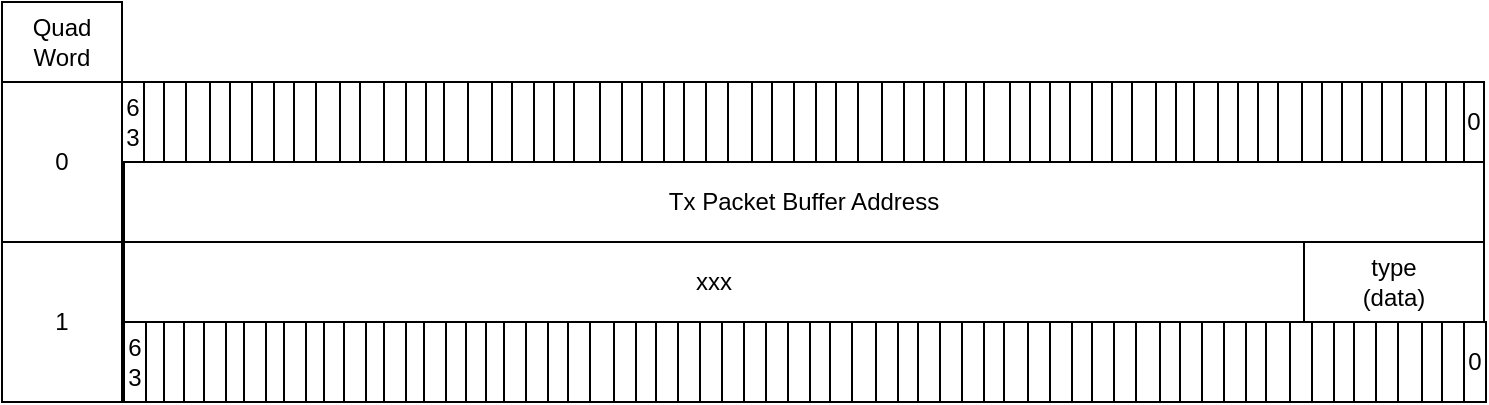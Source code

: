 <mxfile version="20.2.3" type="github">
  <diagram id="Lz6swTwkNQlbMHuel7I1" name="Page-1">
    <mxGraphModel dx="1888" dy="489" grid="1" gridSize="10" guides="1" tooltips="1" connect="1" arrows="1" fold="1" page="1" pageScale="1" pageWidth="850" pageHeight="1100" math="0" shadow="0">
      <root>
        <mxCell id="0" />
        <mxCell id="1" parent="0" />
        <mxCell id="iidDDv9mAEIn2TM6ye5m-1" value="" style="shape=table;startSize=0;container=1;collapsible=0;childLayout=tableLayout;" vertex="1" parent="1">
          <mxGeometry x="-721" y="350" width="681" height="40" as="geometry" />
        </mxCell>
        <mxCell id="iidDDv9mAEIn2TM6ye5m-2" value="" style="shape=tableRow;horizontal=0;startSize=0;swimlaneHead=0;swimlaneBody=0;top=0;left=0;bottom=0;right=0;collapsible=0;dropTarget=0;fillColor=none;points=[[0,0.5],[1,0.5]];portConstraint=eastwest;" vertex="1" parent="iidDDv9mAEIn2TM6ye5m-1">
          <mxGeometry width="681" height="40" as="geometry" />
        </mxCell>
        <mxCell id="iidDDv9mAEIn2TM6ye5m-3" value="6&lt;br&gt;3" style="shape=partialRectangle;html=1;whiteSpace=wrap;connectable=0;overflow=hidden;fillColor=none;top=0;left=0;bottom=0;right=0;pointerEvents=1;" vertex="1" parent="iidDDv9mAEIn2TM6ye5m-2">
          <mxGeometry width="11" height="40" as="geometry">
            <mxRectangle width="11" height="40" as="alternateBounds" />
          </mxGeometry>
        </mxCell>
        <mxCell id="iidDDv9mAEIn2TM6ye5m-4" style="shape=partialRectangle;html=1;whiteSpace=wrap;connectable=0;overflow=hidden;fillColor=none;top=0;left=0;bottom=0;right=0;pointerEvents=1;" vertex="1" parent="iidDDv9mAEIn2TM6ye5m-2">
          <mxGeometry x="11" width="10" height="40" as="geometry">
            <mxRectangle width="10" height="40" as="alternateBounds" />
          </mxGeometry>
        </mxCell>
        <mxCell id="iidDDv9mAEIn2TM6ye5m-5" style="shape=partialRectangle;html=1;whiteSpace=wrap;connectable=0;overflow=hidden;fillColor=none;top=0;left=0;bottom=0;right=0;pointerEvents=1;" vertex="1" parent="iidDDv9mAEIn2TM6ye5m-2">
          <mxGeometry x="21" width="11" height="40" as="geometry">
            <mxRectangle width="11" height="40" as="alternateBounds" />
          </mxGeometry>
        </mxCell>
        <mxCell id="iidDDv9mAEIn2TM6ye5m-6" style="shape=partialRectangle;html=1;whiteSpace=wrap;connectable=0;overflow=hidden;fillColor=none;top=0;left=0;bottom=0;right=0;pointerEvents=1;" vertex="1" parent="iidDDv9mAEIn2TM6ye5m-2">
          <mxGeometry x="32" width="12" height="40" as="geometry">
            <mxRectangle width="12" height="40" as="alternateBounds" />
          </mxGeometry>
        </mxCell>
        <mxCell id="iidDDv9mAEIn2TM6ye5m-7" style="shape=partialRectangle;html=1;whiteSpace=wrap;connectable=0;overflow=hidden;fillColor=none;top=0;left=0;bottom=0;right=0;pointerEvents=1;" vertex="1" parent="iidDDv9mAEIn2TM6ye5m-2">
          <mxGeometry x="44" width="10" height="40" as="geometry">
            <mxRectangle width="10" height="40" as="alternateBounds" />
          </mxGeometry>
        </mxCell>
        <mxCell id="iidDDv9mAEIn2TM6ye5m-8" style="shape=partialRectangle;html=1;whiteSpace=wrap;connectable=0;overflow=hidden;fillColor=none;top=0;left=0;bottom=0;right=0;pointerEvents=1;" vertex="1" parent="iidDDv9mAEIn2TM6ye5m-2">
          <mxGeometry x="54" width="11" height="40" as="geometry">
            <mxRectangle width="11" height="40" as="alternateBounds" />
          </mxGeometry>
        </mxCell>
        <mxCell id="iidDDv9mAEIn2TM6ye5m-9" style="shape=partialRectangle;html=1;whiteSpace=wrap;connectable=0;overflow=hidden;fillColor=none;top=0;left=0;bottom=0;right=0;pointerEvents=1;" vertex="1" parent="iidDDv9mAEIn2TM6ye5m-2">
          <mxGeometry x="65" width="11" height="40" as="geometry">
            <mxRectangle width="11" height="40" as="alternateBounds" />
          </mxGeometry>
        </mxCell>
        <mxCell id="iidDDv9mAEIn2TM6ye5m-10" style="shape=partialRectangle;html=1;whiteSpace=wrap;connectable=0;overflow=hidden;fillColor=none;top=0;left=0;bottom=0;right=0;pointerEvents=1;" vertex="1" parent="iidDDv9mAEIn2TM6ye5m-2">
          <mxGeometry x="76" width="10" height="40" as="geometry">
            <mxRectangle width="10" height="40" as="alternateBounds" />
          </mxGeometry>
        </mxCell>
        <mxCell id="iidDDv9mAEIn2TM6ye5m-11" style="shape=partialRectangle;html=1;whiteSpace=wrap;connectable=0;overflow=hidden;fillColor=none;top=0;left=0;bottom=0;right=0;pointerEvents=1;" vertex="1" parent="iidDDv9mAEIn2TM6ye5m-2">
          <mxGeometry x="86" width="11" height="40" as="geometry">
            <mxRectangle width="11" height="40" as="alternateBounds" />
          </mxGeometry>
        </mxCell>
        <mxCell id="iidDDv9mAEIn2TM6ye5m-12" style="shape=partialRectangle;html=1;whiteSpace=wrap;connectable=0;overflow=hidden;fillColor=none;top=0;left=0;bottom=0;right=0;pointerEvents=1;" vertex="1" parent="iidDDv9mAEIn2TM6ye5m-2">
          <mxGeometry x="97" width="12" height="40" as="geometry">
            <mxRectangle width="12" height="40" as="alternateBounds" />
          </mxGeometry>
        </mxCell>
        <mxCell id="iidDDv9mAEIn2TM6ye5m-13" style="shape=partialRectangle;html=1;whiteSpace=wrap;connectable=0;overflow=hidden;fillColor=none;top=0;left=0;bottom=0;right=0;pointerEvents=1;" vertex="1" parent="iidDDv9mAEIn2TM6ye5m-2">
          <mxGeometry x="109" width="10" height="40" as="geometry">
            <mxRectangle width="10" height="40" as="alternateBounds" />
          </mxGeometry>
        </mxCell>
        <mxCell id="iidDDv9mAEIn2TM6ye5m-14" style="shape=partialRectangle;html=1;whiteSpace=wrap;connectable=0;overflow=hidden;fillColor=none;top=0;left=0;bottom=0;right=0;pointerEvents=1;" vertex="1" parent="iidDDv9mAEIn2TM6ye5m-2">
          <mxGeometry x="119" width="12" height="40" as="geometry">
            <mxRectangle width="12" height="40" as="alternateBounds" />
          </mxGeometry>
        </mxCell>
        <mxCell id="iidDDv9mAEIn2TM6ye5m-15" style="shape=partialRectangle;html=1;whiteSpace=wrap;connectable=0;overflow=hidden;fillColor=none;top=0;left=0;bottom=0;right=0;pointerEvents=1;" vertex="1" parent="iidDDv9mAEIn2TM6ye5m-2">
          <mxGeometry x="131" width="11" height="40" as="geometry">
            <mxRectangle width="11" height="40" as="alternateBounds" />
          </mxGeometry>
        </mxCell>
        <mxCell id="iidDDv9mAEIn2TM6ye5m-16" style="shape=partialRectangle;html=1;whiteSpace=wrap;connectable=0;overflow=hidden;fillColor=none;top=0;left=0;bottom=0;right=0;pointerEvents=1;" vertex="1" parent="iidDDv9mAEIn2TM6ye5m-2">
          <mxGeometry x="142" width="10" height="40" as="geometry">
            <mxRectangle width="10" height="40" as="alternateBounds" />
          </mxGeometry>
        </mxCell>
        <mxCell id="iidDDv9mAEIn2TM6ye5m-17" style="shape=partialRectangle;html=1;whiteSpace=wrap;connectable=0;overflow=hidden;fillColor=none;top=0;left=0;bottom=0;right=0;pointerEvents=1;" vertex="1" parent="iidDDv9mAEIn2TM6ye5m-2">
          <mxGeometry x="152" width="9" height="40" as="geometry">
            <mxRectangle width="9" height="40" as="alternateBounds" />
          </mxGeometry>
        </mxCell>
        <mxCell id="iidDDv9mAEIn2TM6ye5m-18" style="shape=partialRectangle;html=1;whiteSpace=wrap;connectable=0;overflow=hidden;fillColor=none;top=0;left=0;bottom=0;right=0;pointerEvents=1;" vertex="1" parent="iidDDv9mAEIn2TM6ye5m-2">
          <mxGeometry x="161" width="12" height="40" as="geometry">
            <mxRectangle width="12" height="40" as="alternateBounds" />
          </mxGeometry>
        </mxCell>
        <mxCell id="iidDDv9mAEIn2TM6ye5m-19" style="shape=partialRectangle;html=1;whiteSpace=wrap;connectable=0;overflow=hidden;fillColor=none;top=0;left=0;bottom=0;right=0;pointerEvents=1;" vertex="1" parent="iidDDv9mAEIn2TM6ye5m-2">
          <mxGeometry x="173" width="12" height="40" as="geometry">
            <mxRectangle width="12" height="40" as="alternateBounds" />
          </mxGeometry>
        </mxCell>
        <mxCell id="iidDDv9mAEIn2TM6ye5m-20" style="shape=partialRectangle;html=1;whiteSpace=wrap;connectable=0;overflow=hidden;fillColor=none;top=0;left=0;bottom=0;right=0;pointerEvents=1;" vertex="1" parent="iidDDv9mAEIn2TM6ye5m-2">
          <mxGeometry x="185" width="10" height="40" as="geometry">
            <mxRectangle width="10" height="40" as="alternateBounds" />
          </mxGeometry>
        </mxCell>
        <mxCell id="iidDDv9mAEIn2TM6ye5m-21" style="shape=partialRectangle;html=1;whiteSpace=wrap;connectable=0;overflow=hidden;fillColor=none;top=0;left=0;bottom=0;right=0;pointerEvents=1;" vertex="1" parent="iidDDv9mAEIn2TM6ye5m-2">
          <mxGeometry x="195" width="11" height="40" as="geometry">
            <mxRectangle width="11" height="40" as="alternateBounds" />
          </mxGeometry>
        </mxCell>
        <mxCell id="iidDDv9mAEIn2TM6ye5m-22" style="shape=partialRectangle;html=1;whiteSpace=wrap;connectable=0;overflow=hidden;fillColor=none;top=0;left=0;bottom=0;right=0;pointerEvents=1;" vertex="1" parent="iidDDv9mAEIn2TM6ye5m-2">
          <mxGeometry x="206" width="10" height="40" as="geometry">
            <mxRectangle width="10" height="40" as="alternateBounds" />
          </mxGeometry>
        </mxCell>
        <mxCell id="iidDDv9mAEIn2TM6ye5m-23" style="shape=partialRectangle;html=1;whiteSpace=wrap;connectable=0;overflow=hidden;fillColor=none;top=0;left=0;bottom=0;right=0;pointerEvents=1;" vertex="1" parent="iidDDv9mAEIn2TM6ye5m-2">
          <mxGeometry x="216" width="10" height="40" as="geometry">
            <mxRectangle width="10" height="40" as="alternateBounds" />
          </mxGeometry>
        </mxCell>
        <mxCell id="iidDDv9mAEIn2TM6ye5m-24" style="shape=partialRectangle;html=1;whiteSpace=wrap;connectable=0;overflow=hidden;fillColor=none;top=0;left=0;bottom=0;right=0;pointerEvents=1;" vertex="1" parent="iidDDv9mAEIn2TM6ye5m-2">
          <mxGeometry x="226" width="13" height="40" as="geometry">
            <mxRectangle width="13" height="40" as="alternateBounds" />
          </mxGeometry>
        </mxCell>
        <mxCell id="iidDDv9mAEIn2TM6ye5m-25" style="shape=partialRectangle;html=1;whiteSpace=wrap;connectable=0;overflow=hidden;fillColor=none;top=0;left=0;bottom=0;right=0;pointerEvents=1;" vertex="1" parent="iidDDv9mAEIn2TM6ye5m-2">
          <mxGeometry x="239" width="11" height="40" as="geometry">
            <mxRectangle width="11" height="40" as="alternateBounds" />
          </mxGeometry>
        </mxCell>
        <mxCell id="iidDDv9mAEIn2TM6ye5m-26" style="shape=partialRectangle;html=1;whiteSpace=wrap;connectable=0;overflow=hidden;fillColor=none;top=0;left=0;bottom=0;right=0;pointerEvents=1;" vertex="1" parent="iidDDv9mAEIn2TM6ye5m-2">
          <mxGeometry x="250" width="10" height="40" as="geometry">
            <mxRectangle width="10" height="40" as="alternateBounds" />
          </mxGeometry>
        </mxCell>
        <mxCell id="iidDDv9mAEIn2TM6ye5m-27" style="shape=partialRectangle;html=1;whiteSpace=wrap;connectable=0;overflow=hidden;fillColor=none;top=0;left=0;bottom=0;right=0;pointerEvents=1;" vertex="1" parent="iidDDv9mAEIn2TM6ye5m-2">
          <mxGeometry x="260" width="11" height="40" as="geometry">
            <mxRectangle width="11" height="40" as="alternateBounds" />
          </mxGeometry>
        </mxCell>
        <mxCell id="iidDDv9mAEIn2TM6ye5m-28" style="shape=partialRectangle;html=1;whiteSpace=wrap;connectable=0;overflow=hidden;fillColor=none;top=0;left=0;bottom=0;right=0;pointerEvents=1;" vertex="1" parent="iidDDv9mAEIn2TM6ye5m-2">
          <mxGeometry x="271" width="10" height="40" as="geometry">
            <mxRectangle width="10" height="40" as="alternateBounds" />
          </mxGeometry>
        </mxCell>
        <mxCell id="iidDDv9mAEIn2TM6ye5m-29" style="shape=partialRectangle;html=1;whiteSpace=wrap;connectable=0;overflow=hidden;fillColor=none;top=0;left=0;bottom=0;right=0;pointerEvents=1;" vertex="1" parent="iidDDv9mAEIn2TM6ye5m-2">
          <mxGeometry x="281" width="11" height="40" as="geometry">
            <mxRectangle width="11" height="40" as="alternateBounds" />
          </mxGeometry>
        </mxCell>
        <mxCell id="iidDDv9mAEIn2TM6ye5m-30" style="shape=partialRectangle;html=1;whiteSpace=wrap;connectable=0;overflow=hidden;fillColor=none;top=0;left=0;bottom=0;right=0;pointerEvents=1;" vertex="1" parent="iidDDv9mAEIn2TM6ye5m-2">
          <mxGeometry x="292" width="11" height="40" as="geometry">
            <mxRectangle width="11" height="40" as="alternateBounds" />
          </mxGeometry>
        </mxCell>
        <mxCell id="iidDDv9mAEIn2TM6ye5m-31" style="shape=partialRectangle;html=1;whiteSpace=wrap;connectable=0;overflow=hidden;fillColor=none;top=0;left=0;bottom=0;right=0;pointerEvents=1;" vertex="1" parent="iidDDv9mAEIn2TM6ye5m-2">
          <mxGeometry x="303" width="12" height="40" as="geometry">
            <mxRectangle width="12" height="40" as="alternateBounds" />
          </mxGeometry>
        </mxCell>
        <mxCell id="iidDDv9mAEIn2TM6ye5m-32" style="shape=partialRectangle;html=1;whiteSpace=wrap;connectable=0;overflow=hidden;fillColor=none;top=0;left=0;bottom=0;right=0;pointerEvents=1;" vertex="1" parent="iidDDv9mAEIn2TM6ye5m-2">
          <mxGeometry x="315" width="10" height="40" as="geometry">
            <mxRectangle width="10" height="40" as="alternateBounds" />
          </mxGeometry>
        </mxCell>
        <mxCell id="iidDDv9mAEIn2TM6ye5m-33" style="shape=partialRectangle;html=1;whiteSpace=wrap;connectable=0;overflow=hidden;fillColor=none;top=0;left=0;bottom=0;right=0;pointerEvents=1;" vertex="1" parent="iidDDv9mAEIn2TM6ye5m-2">
          <mxGeometry x="325" width="11" height="40" as="geometry">
            <mxRectangle width="11" height="40" as="alternateBounds" />
          </mxGeometry>
        </mxCell>
        <mxCell id="iidDDv9mAEIn2TM6ye5m-34" style="shape=partialRectangle;html=1;whiteSpace=wrap;connectable=0;overflow=hidden;fillColor=none;top=0;left=0;bottom=0;right=0;pointerEvents=1;" vertex="1" parent="iidDDv9mAEIn2TM6ye5m-2">
          <mxGeometry x="336" width="11" height="40" as="geometry">
            <mxRectangle width="11" height="40" as="alternateBounds" />
          </mxGeometry>
        </mxCell>
        <mxCell id="iidDDv9mAEIn2TM6ye5m-35" style="shape=partialRectangle;html=1;whiteSpace=wrap;connectable=0;overflow=hidden;fillColor=none;top=0;left=0;bottom=0;right=0;pointerEvents=1;" vertex="1" parent="iidDDv9mAEIn2TM6ye5m-2">
          <mxGeometry x="347" width="10" height="40" as="geometry">
            <mxRectangle width="10" height="40" as="alternateBounds" />
          </mxGeometry>
        </mxCell>
        <mxCell id="iidDDv9mAEIn2TM6ye5m-36" style="shape=partialRectangle;html=1;whiteSpace=wrap;connectable=0;overflow=hidden;fillColor=none;top=0;left=0;bottom=0;right=0;pointerEvents=1;" vertex="1" parent="iidDDv9mAEIn2TM6ye5m-2">
          <mxGeometry x="357" width="11" height="40" as="geometry">
            <mxRectangle width="11" height="40" as="alternateBounds" />
          </mxGeometry>
        </mxCell>
        <mxCell id="iidDDv9mAEIn2TM6ye5m-37" style="shape=partialRectangle;html=1;whiteSpace=wrap;connectable=0;overflow=hidden;fillColor=none;top=0;left=0;bottom=0;right=0;pointerEvents=1;" vertex="1" parent="iidDDv9mAEIn2TM6ye5m-2">
          <mxGeometry x="368" width="12" height="40" as="geometry">
            <mxRectangle width="12" height="40" as="alternateBounds" />
          </mxGeometry>
        </mxCell>
        <mxCell id="iidDDv9mAEIn2TM6ye5m-38" style="shape=partialRectangle;html=1;whiteSpace=wrap;connectable=0;overflow=hidden;fillColor=none;top=0;left=0;bottom=0;right=0;pointerEvents=1;" vertex="1" parent="iidDDv9mAEIn2TM6ye5m-2">
          <mxGeometry x="380" width="11" height="40" as="geometry">
            <mxRectangle width="11" height="40" as="alternateBounds" />
          </mxGeometry>
        </mxCell>
        <mxCell id="iidDDv9mAEIn2TM6ye5m-39" value="" style="shape=partialRectangle;html=1;whiteSpace=wrap;connectable=0;overflow=hidden;fillColor=none;top=0;left=0;bottom=0;right=0;pointerEvents=1;" vertex="1" parent="iidDDv9mAEIn2TM6ye5m-2">
          <mxGeometry x="391" width="10" height="40" as="geometry">
            <mxRectangle width="10" height="40" as="alternateBounds" />
          </mxGeometry>
        </mxCell>
        <mxCell id="iidDDv9mAEIn2TM6ye5m-40" value="" style="shape=partialRectangle;html=1;whiteSpace=wrap;connectable=0;overflow=hidden;fillColor=none;top=0;left=0;bottom=0;right=0;pointerEvents=1;" vertex="1" parent="iidDDv9mAEIn2TM6ye5m-2">
          <mxGeometry x="401" width="10" height="40" as="geometry">
            <mxRectangle width="10" height="40" as="alternateBounds" />
          </mxGeometry>
        </mxCell>
        <mxCell id="iidDDv9mAEIn2TM6ye5m-41" value="" style="shape=partialRectangle;html=1;whiteSpace=wrap;connectable=0;overflow=hidden;fillColor=none;top=0;left=0;bottom=0;right=0;pointerEvents=1;" vertex="1" parent="iidDDv9mAEIn2TM6ye5m-2">
          <mxGeometry x="411" width="11" height="40" as="geometry">
            <mxRectangle width="11" height="40" as="alternateBounds" />
          </mxGeometry>
        </mxCell>
        <mxCell id="iidDDv9mAEIn2TM6ye5m-42" value="" style="shape=partialRectangle;html=1;whiteSpace=wrap;connectable=0;overflow=hidden;fillColor=none;top=0;left=0;bottom=0;right=0;pointerEvents=1;" vertex="1" parent="iidDDv9mAEIn2TM6ye5m-2">
          <mxGeometry x="422" width="9" height="40" as="geometry">
            <mxRectangle width="9" height="40" as="alternateBounds" />
          </mxGeometry>
        </mxCell>
        <mxCell id="iidDDv9mAEIn2TM6ye5m-43" value="" style="shape=partialRectangle;html=1;whiteSpace=wrap;connectable=0;overflow=hidden;fillColor=none;top=0;left=0;bottom=0;right=0;pointerEvents=1;" vertex="1" parent="iidDDv9mAEIn2TM6ye5m-2">
          <mxGeometry x="431" width="13" height="40" as="geometry">
            <mxRectangle width="13" height="40" as="alternateBounds" />
          </mxGeometry>
        </mxCell>
        <mxCell id="iidDDv9mAEIn2TM6ye5m-44" value="" style="shape=partialRectangle;html=1;whiteSpace=wrap;connectable=0;overflow=hidden;fillColor=none;top=0;left=0;bottom=0;right=0;pointerEvents=1;" vertex="1" parent="iidDDv9mAEIn2TM6ye5m-2">
          <mxGeometry x="444" width="10" height="40" as="geometry">
            <mxRectangle width="10" height="40" as="alternateBounds" />
          </mxGeometry>
        </mxCell>
        <mxCell id="iidDDv9mAEIn2TM6ye5m-45" value="" style="shape=partialRectangle;html=1;whiteSpace=wrap;connectable=0;overflow=hidden;fillColor=none;top=0;left=0;bottom=0;right=0;pointerEvents=1;" vertex="1" parent="iidDDv9mAEIn2TM6ye5m-2">
          <mxGeometry x="454" width="10" height="40" as="geometry">
            <mxRectangle width="10" height="40" as="alternateBounds" />
          </mxGeometry>
        </mxCell>
        <mxCell id="iidDDv9mAEIn2TM6ye5m-46" value="" style="shape=partialRectangle;html=1;whiteSpace=wrap;connectable=0;overflow=hidden;fillColor=none;top=0;left=0;bottom=0;right=0;pointerEvents=1;" vertex="1" parent="iidDDv9mAEIn2TM6ye5m-2">
          <mxGeometry x="464" width="10" height="40" as="geometry">
            <mxRectangle width="10" height="40" as="alternateBounds" />
          </mxGeometry>
        </mxCell>
        <mxCell id="iidDDv9mAEIn2TM6ye5m-47" value="" style="shape=partialRectangle;html=1;whiteSpace=wrap;connectable=0;overflow=hidden;fillColor=none;top=0;left=0;bottom=0;right=0;pointerEvents=1;" vertex="1" parent="iidDDv9mAEIn2TM6ye5m-2">
          <mxGeometry x="474" width="11" height="40" as="geometry">
            <mxRectangle width="11" height="40" as="alternateBounds" />
          </mxGeometry>
        </mxCell>
        <mxCell id="iidDDv9mAEIn2TM6ye5m-48" value="" style="shape=partialRectangle;html=1;whiteSpace=wrap;connectable=0;overflow=hidden;fillColor=none;top=0;left=0;bottom=0;right=0;pointerEvents=1;" vertex="1" parent="iidDDv9mAEIn2TM6ye5m-2">
          <mxGeometry x="485" width="10" height="40" as="geometry">
            <mxRectangle width="10" height="40" as="alternateBounds" />
          </mxGeometry>
        </mxCell>
        <mxCell id="iidDDv9mAEIn2TM6ye5m-49" value="" style="shape=partialRectangle;html=1;whiteSpace=wrap;connectable=0;overflow=hidden;fillColor=none;top=0;left=0;bottom=0;right=0;pointerEvents=1;" vertex="1" parent="iidDDv9mAEIn2TM6ye5m-2">
          <mxGeometry x="495" width="10" height="40" as="geometry">
            <mxRectangle width="10" height="40" as="alternateBounds" />
          </mxGeometry>
        </mxCell>
        <mxCell id="iidDDv9mAEIn2TM6ye5m-50" value="" style="shape=partialRectangle;html=1;whiteSpace=wrap;connectable=0;overflow=hidden;fillColor=none;top=0;left=0;bottom=0;right=0;pointerEvents=1;" vertex="1" parent="iidDDv9mAEIn2TM6ye5m-2">
          <mxGeometry x="505" width="12" height="40" as="geometry">
            <mxRectangle width="12" height="40" as="alternateBounds" />
          </mxGeometry>
        </mxCell>
        <mxCell id="iidDDv9mAEIn2TM6ye5m-51" value="" style="shape=partialRectangle;html=1;whiteSpace=wrap;connectable=0;overflow=hidden;fillColor=none;top=0;left=0;bottom=0;right=0;pointerEvents=1;" vertex="1" parent="iidDDv9mAEIn2TM6ye5m-2">
          <mxGeometry x="517" width="10" height="40" as="geometry">
            <mxRectangle width="10" height="40" as="alternateBounds" />
          </mxGeometry>
        </mxCell>
        <mxCell id="iidDDv9mAEIn2TM6ye5m-52" value="" style="shape=partialRectangle;html=1;whiteSpace=wrap;connectable=0;overflow=hidden;fillColor=none;top=0;left=0;bottom=0;right=0;pointerEvents=1;" vertex="1" parent="iidDDv9mAEIn2TM6ye5m-2">
          <mxGeometry x="527" width="9" height="40" as="geometry">
            <mxRectangle width="9" height="40" as="alternateBounds" />
          </mxGeometry>
        </mxCell>
        <mxCell id="iidDDv9mAEIn2TM6ye5m-53" value="" style="shape=partialRectangle;html=1;whiteSpace=wrap;connectable=0;overflow=hidden;fillColor=none;top=0;left=0;bottom=0;right=0;pointerEvents=1;" vertex="1" parent="iidDDv9mAEIn2TM6ye5m-2">
          <mxGeometry x="536" width="12" height="40" as="geometry">
            <mxRectangle width="12" height="40" as="alternateBounds" />
          </mxGeometry>
        </mxCell>
        <mxCell id="iidDDv9mAEIn2TM6ye5m-54" value="" style="shape=partialRectangle;html=1;whiteSpace=wrap;connectable=0;overflow=hidden;fillColor=none;top=0;left=0;bottom=0;right=0;pointerEvents=1;" vertex="1" parent="iidDDv9mAEIn2TM6ye5m-2">
          <mxGeometry x="548" width="10" height="40" as="geometry">
            <mxRectangle width="10" height="40" as="alternateBounds" />
          </mxGeometry>
        </mxCell>
        <mxCell id="iidDDv9mAEIn2TM6ye5m-55" value="" style="shape=partialRectangle;html=1;whiteSpace=wrap;connectable=0;overflow=hidden;fillColor=none;top=0;left=0;bottom=0;right=0;pointerEvents=1;" vertex="1" parent="iidDDv9mAEIn2TM6ye5m-2">
          <mxGeometry x="558" width="10" height="40" as="geometry">
            <mxRectangle width="10" height="40" as="alternateBounds" />
          </mxGeometry>
        </mxCell>
        <mxCell id="iidDDv9mAEIn2TM6ye5m-56" value="" style="shape=partialRectangle;html=1;whiteSpace=wrap;connectable=0;overflow=hidden;fillColor=none;top=0;left=0;bottom=0;right=0;pointerEvents=1;" vertex="1" parent="iidDDv9mAEIn2TM6ye5m-2">
          <mxGeometry x="568" width="10" height="40" as="geometry">
            <mxRectangle width="10" height="40" as="alternateBounds" />
          </mxGeometry>
        </mxCell>
        <mxCell id="iidDDv9mAEIn2TM6ye5m-57" value="" style="shape=partialRectangle;html=1;whiteSpace=wrap;connectable=0;overflow=hidden;fillColor=none;top=0;left=0;bottom=0;right=0;pointerEvents=1;" vertex="1" parent="iidDDv9mAEIn2TM6ye5m-2">
          <mxGeometry x="578" width="12" height="40" as="geometry">
            <mxRectangle width="12" height="40" as="alternateBounds" />
          </mxGeometry>
        </mxCell>
        <mxCell id="iidDDv9mAEIn2TM6ye5m-58" value="" style="shape=partialRectangle;html=1;whiteSpace=wrap;connectable=0;overflow=hidden;fillColor=none;top=0;left=0;bottom=0;right=0;pointerEvents=1;" vertex="1" parent="iidDDv9mAEIn2TM6ye5m-2">
          <mxGeometry x="590" width="10" height="40" as="geometry">
            <mxRectangle width="10" height="40" as="alternateBounds" />
          </mxGeometry>
        </mxCell>
        <mxCell id="iidDDv9mAEIn2TM6ye5m-59" style="shape=partialRectangle;html=1;whiteSpace=wrap;connectable=0;overflow=hidden;fillColor=none;top=0;left=0;bottom=0;right=0;pointerEvents=1;" vertex="1" parent="iidDDv9mAEIn2TM6ye5m-2">
          <mxGeometry x="600" width="10" height="40" as="geometry">
            <mxRectangle width="10" height="40" as="alternateBounds" />
          </mxGeometry>
        </mxCell>
        <mxCell id="iidDDv9mAEIn2TM6ye5m-60" style="shape=partialRectangle;html=1;whiteSpace=wrap;connectable=0;overflow=hidden;fillColor=none;top=0;left=0;bottom=0;right=0;pointerEvents=1;" vertex="1" parent="iidDDv9mAEIn2TM6ye5m-2">
          <mxGeometry x="610" width="10" height="40" as="geometry">
            <mxRectangle width="10" height="40" as="alternateBounds" />
          </mxGeometry>
        </mxCell>
        <mxCell id="iidDDv9mAEIn2TM6ye5m-61" style="shape=partialRectangle;html=1;whiteSpace=wrap;connectable=0;overflow=hidden;fillColor=none;top=0;left=0;bottom=0;right=0;pointerEvents=1;" vertex="1" parent="iidDDv9mAEIn2TM6ye5m-2">
          <mxGeometry x="620" width="10" height="40" as="geometry">
            <mxRectangle width="10" height="40" as="alternateBounds" />
          </mxGeometry>
        </mxCell>
        <mxCell id="iidDDv9mAEIn2TM6ye5m-62" style="shape=partialRectangle;html=1;whiteSpace=wrap;connectable=0;overflow=hidden;fillColor=none;top=0;left=0;bottom=0;right=0;pointerEvents=1;" vertex="1" parent="iidDDv9mAEIn2TM6ye5m-2">
          <mxGeometry x="630" width="10" height="40" as="geometry">
            <mxRectangle width="10" height="40" as="alternateBounds" />
          </mxGeometry>
        </mxCell>
        <mxCell id="iidDDv9mAEIn2TM6ye5m-63" style="shape=partialRectangle;html=1;whiteSpace=wrap;connectable=0;overflow=hidden;fillColor=none;top=0;left=0;bottom=0;right=0;pointerEvents=1;" vertex="1" parent="iidDDv9mAEIn2TM6ye5m-2">
          <mxGeometry x="640" width="12" height="40" as="geometry">
            <mxRectangle width="12" height="40" as="alternateBounds" />
          </mxGeometry>
        </mxCell>
        <mxCell id="iidDDv9mAEIn2TM6ye5m-64" style="shape=partialRectangle;html=1;whiteSpace=wrap;connectable=0;overflow=hidden;fillColor=none;top=0;left=0;bottom=0;right=0;pointerEvents=1;" vertex="1" parent="iidDDv9mAEIn2TM6ye5m-2">
          <mxGeometry x="652" width="10" height="40" as="geometry">
            <mxRectangle width="10" height="40" as="alternateBounds" />
          </mxGeometry>
        </mxCell>
        <mxCell id="iidDDv9mAEIn2TM6ye5m-65" style="shape=partialRectangle;html=1;whiteSpace=wrap;connectable=0;overflow=hidden;fillColor=none;top=0;left=0;bottom=0;right=0;pointerEvents=1;" vertex="1" parent="iidDDv9mAEIn2TM6ye5m-2">
          <mxGeometry x="662" width="9" height="40" as="geometry">
            <mxRectangle width="9" height="40" as="alternateBounds" />
          </mxGeometry>
        </mxCell>
        <mxCell id="iidDDv9mAEIn2TM6ye5m-66" value="0" style="shape=partialRectangle;html=1;whiteSpace=wrap;connectable=0;overflow=hidden;fillColor=none;top=0;left=0;bottom=0;right=0;pointerEvents=1;" vertex="1" parent="iidDDv9mAEIn2TM6ye5m-2">
          <mxGeometry x="671" width="10" height="40" as="geometry">
            <mxRectangle width="10" height="40" as="alternateBounds" />
          </mxGeometry>
        </mxCell>
        <mxCell id="iidDDv9mAEIn2TM6ye5m-67" value="" style="shape=table;startSize=0;container=1;collapsible=0;childLayout=tableLayout;" vertex="1" parent="1">
          <mxGeometry x="-720" y="470" width="681" height="40" as="geometry" />
        </mxCell>
        <mxCell id="iidDDv9mAEIn2TM6ye5m-68" value="" style="shape=tableRow;horizontal=0;startSize=0;swimlaneHead=0;swimlaneBody=0;top=0;left=0;bottom=0;right=0;collapsible=0;dropTarget=0;fillColor=none;points=[[0,0.5],[1,0.5]];portConstraint=eastwest;" vertex="1" parent="iidDDv9mAEIn2TM6ye5m-67">
          <mxGeometry width="681" height="40" as="geometry" />
        </mxCell>
        <mxCell id="iidDDv9mAEIn2TM6ye5m-69" value="6&lt;br&gt;3" style="shape=partialRectangle;html=1;whiteSpace=wrap;connectable=0;overflow=hidden;fillColor=none;top=0;left=0;bottom=0;right=0;pointerEvents=1;" vertex="1" parent="iidDDv9mAEIn2TM6ye5m-68">
          <mxGeometry width="11" height="40" as="geometry">
            <mxRectangle width="11" height="40" as="alternateBounds" />
          </mxGeometry>
        </mxCell>
        <mxCell id="iidDDv9mAEIn2TM6ye5m-70" value="" style="shape=partialRectangle;html=1;whiteSpace=wrap;connectable=0;overflow=hidden;fillColor=none;top=0;left=0;bottom=0;right=0;pointerEvents=1;" vertex="1" parent="iidDDv9mAEIn2TM6ye5m-68">
          <mxGeometry x="11" width="9" height="40" as="geometry">
            <mxRectangle width="9" height="40" as="alternateBounds" />
          </mxGeometry>
        </mxCell>
        <mxCell id="iidDDv9mAEIn2TM6ye5m-71" value="" style="shape=partialRectangle;html=1;whiteSpace=wrap;connectable=0;overflow=hidden;fillColor=none;top=0;left=0;bottom=0;right=0;pointerEvents=1;" vertex="1" parent="iidDDv9mAEIn2TM6ye5m-68">
          <mxGeometry x="20" width="10" height="40" as="geometry">
            <mxRectangle width="10" height="40" as="alternateBounds" />
          </mxGeometry>
        </mxCell>
        <mxCell id="iidDDv9mAEIn2TM6ye5m-72" value="" style="shape=partialRectangle;html=1;whiteSpace=wrap;connectable=0;overflow=hidden;fillColor=none;top=0;left=0;bottom=0;right=0;pointerEvents=1;" vertex="1" parent="iidDDv9mAEIn2TM6ye5m-68">
          <mxGeometry x="30" width="10" height="40" as="geometry">
            <mxRectangle width="10" height="40" as="alternateBounds" />
          </mxGeometry>
        </mxCell>
        <mxCell id="iidDDv9mAEIn2TM6ye5m-73" value="" style="shape=partialRectangle;html=1;whiteSpace=wrap;connectable=0;overflow=hidden;fillColor=none;top=0;left=0;bottom=0;right=0;pointerEvents=1;" vertex="1" parent="iidDDv9mAEIn2TM6ye5m-68">
          <mxGeometry x="40" width="11" height="40" as="geometry">
            <mxRectangle width="11" height="40" as="alternateBounds" />
          </mxGeometry>
        </mxCell>
        <mxCell id="iidDDv9mAEIn2TM6ye5m-74" value="" style="shape=partialRectangle;html=1;whiteSpace=wrap;connectable=0;overflow=hidden;fillColor=none;top=0;left=0;bottom=0;right=0;pointerEvents=1;" vertex="1" parent="iidDDv9mAEIn2TM6ye5m-68">
          <mxGeometry x="51" width="9" height="40" as="geometry">
            <mxRectangle width="9" height="40" as="alternateBounds" />
          </mxGeometry>
        </mxCell>
        <mxCell id="iidDDv9mAEIn2TM6ye5m-75" value="" style="shape=partialRectangle;html=1;whiteSpace=wrap;connectable=0;overflow=hidden;fillColor=none;top=0;left=0;bottom=0;right=0;pointerEvents=1;" vertex="1" parent="iidDDv9mAEIn2TM6ye5m-68">
          <mxGeometry x="60" width="11" height="40" as="geometry">
            <mxRectangle width="11" height="40" as="alternateBounds" />
          </mxGeometry>
        </mxCell>
        <mxCell id="iidDDv9mAEIn2TM6ye5m-76" value="" style="shape=partialRectangle;html=1;whiteSpace=wrap;connectable=0;overflow=hidden;fillColor=none;top=0;left=0;bottom=0;right=0;pointerEvents=1;" vertex="1" parent="iidDDv9mAEIn2TM6ye5m-68">
          <mxGeometry x="71" width="9" height="40" as="geometry">
            <mxRectangle width="9" height="40" as="alternateBounds" />
          </mxGeometry>
        </mxCell>
        <mxCell id="iidDDv9mAEIn2TM6ye5m-77" value="" style="shape=partialRectangle;html=1;whiteSpace=wrap;connectable=0;overflow=hidden;fillColor=none;top=0;left=0;bottom=0;right=0;pointerEvents=1;" vertex="1" parent="iidDDv9mAEIn2TM6ye5m-68">
          <mxGeometry x="80" width="11" height="40" as="geometry">
            <mxRectangle width="11" height="40" as="alternateBounds" />
          </mxGeometry>
        </mxCell>
        <mxCell id="iidDDv9mAEIn2TM6ye5m-78" value="" style="shape=partialRectangle;html=1;whiteSpace=wrap;connectable=0;overflow=hidden;fillColor=none;top=0;left=0;bottom=0;right=0;pointerEvents=1;" vertex="1" parent="iidDDv9mAEIn2TM6ye5m-68">
          <mxGeometry x="91" width="9" height="40" as="geometry">
            <mxRectangle width="9" height="40" as="alternateBounds" />
          </mxGeometry>
        </mxCell>
        <mxCell id="iidDDv9mAEIn2TM6ye5m-79" value="" style="shape=partialRectangle;html=1;whiteSpace=wrap;connectable=0;overflow=hidden;fillColor=none;top=0;left=0;bottom=0;right=0;pointerEvents=1;" vertex="1" parent="iidDDv9mAEIn2TM6ye5m-68">
          <mxGeometry x="100" width="10" height="40" as="geometry">
            <mxRectangle width="10" height="40" as="alternateBounds" />
          </mxGeometry>
        </mxCell>
        <mxCell id="iidDDv9mAEIn2TM6ye5m-80" value="" style="shape=partialRectangle;html=1;whiteSpace=wrap;connectable=0;overflow=hidden;fillColor=none;top=0;left=0;bottom=0;right=0;pointerEvents=1;" vertex="1" parent="iidDDv9mAEIn2TM6ye5m-68">
          <mxGeometry x="110" width="11" height="40" as="geometry">
            <mxRectangle width="11" height="40" as="alternateBounds" />
          </mxGeometry>
        </mxCell>
        <mxCell id="iidDDv9mAEIn2TM6ye5m-81" value="" style="shape=partialRectangle;html=1;whiteSpace=wrap;connectable=0;overflow=hidden;fillColor=none;top=0;left=0;bottom=0;right=0;pointerEvents=1;" vertex="1" parent="iidDDv9mAEIn2TM6ye5m-68">
          <mxGeometry x="121" width="9" height="40" as="geometry">
            <mxRectangle width="9" height="40" as="alternateBounds" />
          </mxGeometry>
        </mxCell>
        <mxCell id="iidDDv9mAEIn2TM6ye5m-82" value="" style="shape=partialRectangle;html=1;whiteSpace=wrap;connectable=0;overflow=hidden;fillColor=none;top=0;left=0;bottom=0;right=0;pointerEvents=1;" vertex="1" parent="iidDDv9mAEIn2TM6ye5m-68">
          <mxGeometry x="130" width="11" height="40" as="geometry">
            <mxRectangle width="11" height="40" as="alternateBounds" />
          </mxGeometry>
        </mxCell>
        <mxCell id="iidDDv9mAEIn2TM6ye5m-83" value="" style="shape=partialRectangle;html=1;whiteSpace=wrap;connectable=0;overflow=hidden;fillColor=none;top=0;left=0;bottom=0;right=0;pointerEvents=1;" vertex="1" parent="iidDDv9mAEIn2TM6ye5m-68">
          <mxGeometry x="141" width="9" height="40" as="geometry">
            <mxRectangle width="9" height="40" as="alternateBounds" />
          </mxGeometry>
        </mxCell>
        <mxCell id="iidDDv9mAEIn2TM6ye5m-84" value="" style="shape=partialRectangle;html=1;whiteSpace=wrap;connectable=0;overflow=hidden;fillColor=none;top=0;left=0;bottom=0;right=0;pointerEvents=1;" vertex="1" parent="iidDDv9mAEIn2TM6ye5m-68">
          <mxGeometry x="150" width="11" height="40" as="geometry">
            <mxRectangle width="11" height="40" as="alternateBounds" />
          </mxGeometry>
        </mxCell>
        <mxCell id="iidDDv9mAEIn2TM6ye5m-85" value="" style="shape=partialRectangle;html=1;whiteSpace=wrap;connectable=0;overflow=hidden;fillColor=none;top=0;left=0;bottom=0;right=0;pointerEvents=1;" vertex="1" parent="iidDDv9mAEIn2TM6ye5m-68">
          <mxGeometry x="161" width="10" height="40" as="geometry">
            <mxRectangle width="10" height="40" as="alternateBounds" />
          </mxGeometry>
        </mxCell>
        <mxCell id="iidDDv9mAEIn2TM6ye5m-86" value="" style="shape=partialRectangle;html=1;whiteSpace=wrap;connectable=0;overflow=hidden;fillColor=none;top=0;left=0;bottom=0;right=0;pointerEvents=1;" vertex="1" parent="iidDDv9mAEIn2TM6ye5m-68">
          <mxGeometry x="171" width="10" height="40" as="geometry">
            <mxRectangle width="10" height="40" as="alternateBounds" />
          </mxGeometry>
        </mxCell>
        <mxCell id="iidDDv9mAEIn2TM6ye5m-87" value="" style="shape=partialRectangle;html=1;whiteSpace=wrap;connectable=0;overflow=hidden;fillColor=none;top=0;left=0;bottom=0;right=0;pointerEvents=1;" vertex="1" parent="iidDDv9mAEIn2TM6ye5m-68">
          <mxGeometry x="181" width="9" height="40" as="geometry">
            <mxRectangle width="9" height="40" as="alternateBounds" />
          </mxGeometry>
        </mxCell>
        <mxCell id="iidDDv9mAEIn2TM6ye5m-88" value="" style="shape=partialRectangle;html=1;whiteSpace=wrap;connectable=0;overflow=hidden;fillColor=none;top=0;left=0;bottom=0;right=0;pointerEvents=1;" vertex="1" parent="iidDDv9mAEIn2TM6ye5m-68">
          <mxGeometry x="190" width="11" height="40" as="geometry">
            <mxRectangle width="11" height="40" as="alternateBounds" />
          </mxGeometry>
        </mxCell>
        <mxCell id="iidDDv9mAEIn2TM6ye5m-89" style="shape=partialRectangle;html=1;whiteSpace=wrap;connectable=0;overflow=hidden;fillColor=none;top=0;left=0;bottom=0;right=0;pointerEvents=1;" vertex="1" parent="iidDDv9mAEIn2TM6ye5m-68">
          <mxGeometry x="201" width="11" height="40" as="geometry">
            <mxRectangle width="11" height="40" as="alternateBounds" />
          </mxGeometry>
        </mxCell>
        <mxCell id="iidDDv9mAEIn2TM6ye5m-90" style="shape=partialRectangle;html=1;whiteSpace=wrap;connectable=0;overflow=hidden;fillColor=none;top=0;left=0;bottom=0;right=0;pointerEvents=1;" vertex="1" parent="iidDDv9mAEIn2TM6ye5m-68">
          <mxGeometry x="212" width="10" height="40" as="geometry">
            <mxRectangle width="10" height="40" as="alternateBounds" />
          </mxGeometry>
        </mxCell>
        <mxCell id="iidDDv9mAEIn2TM6ye5m-91" style="shape=partialRectangle;html=1;whiteSpace=wrap;connectable=0;overflow=hidden;fillColor=none;top=0;left=0;bottom=0;right=0;pointerEvents=1;" vertex="1" parent="iidDDv9mAEIn2TM6ye5m-68">
          <mxGeometry x="222" width="11" height="40" as="geometry">
            <mxRectangle width="11" height="40" as="alternateBounds" />
          </mxGeometry>
        </mxCell>
        <mxCell id="iidDDv9mAEIn2TM6ye5m-92" style="shape=partialRectangle;html=1;whiteSpace=wrap;connectable=0;overflow=hidden;fillColor=none;top=0;left=0;bottom=0;right=0;pointerEvents=1;" vertex="1" parent="iidDDv9mAEIn2TM6ye5m-68">
          <mxGeometry x="233" width="12" height="40" as="geometry">
            <mxRectangle width="12" height="40" as="alternateBounds" />
          </mxGeometry>
        </mxCell>
        <mxCell id="iidDDv9mAEIn2TM6ye5m-93" style="shape=partialRectangle;html=1;whiteSpace=wrap;connectable=0;overflow=hidden;fillColor=none;top=0;left=0;bottom=0;right=0;pointerEvents=1;" vertex="1" parent="iidDDv9mAEIn2TM6ye5m-68">
          <mxGeometry x="245" width="11" height="40" as="geometry">
            <mxRectangle width="11" height="40" as="alternateBounds" />
          </mxGeometry>
        </mxCell>
        <mxCell id="iidDDv9mAEIn2TM6ye5m-94" style="shape=partialRectangle;html=1;whiteSpace=wrap;connectable=0;overflow=hidden;fillColor=none;top=0;left=0;bottom=0;right=0;pointerEvents=1;" vertex="1" parent="iidDDv9mAEIn2TM6ye5m-68">
          <mxGeometry x="256" width="10" height="40" as="geometry">
            <mxRectangle width="10" height="40" as="alternateBounds" />
          </mxGeometry>
        </mxCell>
        <mxCell id="iidDDv9mAEIn2TM6ye5m-95" style="shape=partialRectangle;html=1;whiteSpace=wrap;connectable=0;overflow=hidden;fillColor=none;top=0;left=0;bottom=0;right=0;pointerEvents=1;" vertex="1" parent="iidDDv9mAEIn2TM6ye5m-68">
          <mxGeometry x="266" width="11" height="40" as="geometry">
            <mxRectangle width="11" height="40" as="alternateBounds" />
          </mxGeometry>
        </mxCell>
        <mxCell id="iidDDv9mAEIn2TM6ye5m-96" style="shape=partialRectangle;html=1;whiteSpace=wrap;connectable=0;overflow=hidden;fillColor=none;top=0;left=0;bottom=0;right=0;pointerEvents=1;" vertex="1" parent="iidDDv9mAEIn2TM6ye5m-68">
          <mxGeometry x="277" width="11" height="40" as="geometry">
            <mxRectangle width="11" height="40" as="alternateBounds" />
          </mxGeometry>
        </mxCell>
        <mxCell id="iidDDv9mAEIn2TM6ye5m-97" style="shape=partialRectangle;html=1;whiteSpace=wrap;connectable=0;overflow=hidden;fillColor=none;top=0;left=0;bottom=0;right=0;pointerEvents=1;" vertex="1" parent="iidDDv9mAEIn2TM6ye5m-68">
          <mxGeometry x="288" width="11" height="40" as="geometry">
            <mxRectangle width="11" height="40" as="alternateBounds" />
          </mxGeometry>
        </mxCell>
        <mxCell id="iidDDv9mAEIn2TM6ye5m-98" style="shape=partialRectangle;html=1;whiteSpace=wrap;connectable=0;overflow=hidden;fillColor=none;top=0;left=0;bottom=0;right=0;pointerEvents=1;" vertex="1" parent="iidDDv9mAEIn2TM6ye5m-68">
          <mxGeometry x="299" width="11" height="40" as="geometry">
            <mxRectangle width="11" height="40" as="alternateBounds" />
          </mxGeometry>
        </mxCell>
        <mxCell id="iidDDv9mAEIn2TM6ye5m-99" style="shape=partialRectangle;html=1;whiteSpace=wrap;connectable=0;overflow=hidden;fillColor=none;top=0;left=0;bottom=0;right=0;pointerEvents=1;" vertex="1" parent="iidDDv9mAEIn2TM6ye5m-68">
          <mxGeometry x="310" width="11" height="40" as="geometry">
            <mxRectangle width="11" height="40" as="alternateBounds" />
          </mxGeometry>
        </mxCell>
        <mxCell id="iidDDv9mAEIn2TM6ye5m-100" style="shape=partialRectangle;html=1;whiteSpace=wrap;connectable=0;overflow=hidden;fillColor=none;top=0;left=0;bottom=0;right=0;pointerEvents=1;" vertex="1" parent="iidDDv9mAEIn2TM6ye5m-68">
          <mxGeometry x="321" width="11" height="40" as="geometry">
            <mxRectangle width="11" height="40" as="alternateBounds" />
          </mxGeometry>
        </mxCell>
        <mxCell id="iidDDv9mAEIn2TM6ye5m-101" style="shape=partialRectangle;html=1;whiteSpace=wrap;connectable=0;overflow=hidden;fillColor=none;top=0;left=0;bottom=0;right=0;pointerEvents=1;" vertex="1" parent="iidDDv9mAEIn2TM6ye5m-68">
          <mxGeometry x="332" width="11" height="40" as="geometry">
            <mxRectangle width="11" height="40" as="alternateBounds" />
          </mxGeometry>
        </mxCell>
        <mxCell id="iidDDv9mAEIn2TM6ye5m-102" style="shape=partialRectangle;html=1;whiteSpace=wrap;connectable=0;overflow=hidden;fillColor=none;top=0;left=0;bottom=0;right=0;pointerEvents=1;" vertex="1" parent="iidDDv9mAEIn2TM6ye5m-68">
          <mxGeometry x="343" width="10" height="40" as="geometry">
            <mxRectangle width="10" height="40" as="alternateBounds" />
          </mxGeometry>
        </mxCell>
        <mxCell id="iidDDv9mAEIn2TM6ye5m-103" style="shape=partialRectangle;html=1;whiteSpace=wrap;connectable=0;overflow=hidden;fillColor=none;top=0;left=0;bottom=0;right=0;pointerEvents=1;" vertex="1" parent="iidDDv9mAEIn2TM6ye5m-68">
          <mxGeometry x="353" width="11" height="40" as="geometry">
            <mxRectangle width="11" height="40" as="alternateBounds" />
          </mxGeometry>
        </mxCell>
        <mxCell id="iidDDv9mAEIn2TM6ye5m-104" style="shape=partialRectangle;html=1;whiteSpace=wrap;connectable=0;overflow=hidden;fillColor=none;top=0;left=0;bottom=0;right=0;pointerEvents=1;" vertex="1" parent="iidDDv9mAEIn2TM6ye5m-68">
          <mxGeometry x="364" width="12" height="40" as="geometry">
            <mxRectangle width="12" height="40" as="alternateBounds" />
          </mxGeometry>
        </mxCell>
        <mxCell id="iidDDv9mAEIn2TM6ye5m-105" style="shape=partialRectangle;html=1;whiteSpace=wrap;connectable=0;overflow=hidden;fillColor=none;top=0;left=0;bottom=0;right=0;pointerEvents=1;" vertex="1" parent="iidDDv9mAEIn2TM6ye5m-68">
          <mxGeometry x="376" width="11" height="40" as="geometry">
            <mxRectangle width="11" height="40" as="alternateBounds" />
          </mxGeometry>
        </mxCell>
        <mxCell id="iidDDv9mAEIn2TM6ye5m-106" style="shape=partialRectangle;html=1;whiteSpace=wrap;connectable=0;overflow=hidden;fillColor=none;top=0;left=0;bottom=0;right=0;pointerEvents=1;" vertex="1" parent="iidDDv9mAEIn2TM6ye5m-68">
          <mxGeometry x="387" width="10" height="40" as="geometry">
            <mxRectangle width="10" height="40" as="alternateBounds" />
          </mxGeometry>
        </mxCell>
        <mxCell id="iidDDv9mAEIn2TM6ye5m-107" style="shape=partialRectangle;html=1;whiteSpace=wrap;connectable=0;overflow=hidden;fillColor=none;top=0;left=0;bottom=0;right=0;pointerEvents=1;" vertex="1" parent="iidDDv9mAEIn2TM6ye5m-68">
          <mxGeometry x="397" width="11" height="40" as="geometry">
            <mxRectangle width="11" height="40" as="alternateBounds" />
          </mxGeometry>
        </mxCell>
        <mxCell id="iidDDv9mAEIn2TM6ye5m-108" style="shape=partialRectangle;html=1;whiteSpace=wrap;connectable=0;overflow=hidden;fillColor=none;top=0;left=0;bottom=0;right=0;pointerEvents=1;" vertex="1" parent="iidDDv9mAEIn2TM6ye5m-68">
          <mxGeometry x="408" width="11" height="40" as="geometry">
            <mxRectangle width="11" height="40" as="alternateBounds" />
          </mxGeometry>
        </mxCell>
        <mxCell id="iidDDv9mAEIn2TM6ye5m-109" style="shape=partialRectangle;html=1;whiteSpace=wrap;connectable=0;overflow=hidden;fillColor=none;top=0;left=0;bottom=0;right=0;pointerEvents=1;" vertex="1" parent="iidDDv9mAEIn2TM6ye5m-68">
          <mxGeometry x="419" width="11" height="40" as="geometry">
            <mxRectangle width="11" height="40" as="alternateBounds" />
          </mxGeometry>
        </mxCell>
        <mxCell id="iidDDv9mAEIn2TM6ye5m-110" style="shape=partialRectangle;html=1;whiteSpace=wrap;connectable=0;overflow=hidden;fillColor=none;top=0;left=0;bottom=0;right=0;pointerEvents=1;" vertex="1" parent="iidDDv9mAEIn2TM6ye5m-68">
          <mxGeometry x="430" width="10" height="40" as="geometry">
            <mxRectangle width="10" height="40" as="alternateBounds" />
          </mxGeometry>
        </mxCell>
        <mxCell id="iidDDv9mAEIn2TM6ye5m-111" style="shape=partialRectangle;html=1;whiteSpace=wrap;connectable=0;overflow=hidden;fillColor=none;top=0;left=0;bottom=0;right=0;pointerEvents=1;" vertex="1" parent="iidDDv9mAEIn2TM6ye5m-68">
          <mxGeometry x="440" width="12" height="40" as="geometry">
            <mxRectangle width="12" height="40" as="alternateBounds" />
          </mxGeometry>
        </mxCell>
        <mxCell id="iidDDv9mAEIn2TM6ye5m-112" style="shape=partialRectangle;html=1;whiteSpace=wrap;connectable=0;overflow=hidden;fillColor=none;top=0;left=0;bottom=0;right=0;pointerEvents=1;" vertex="1" parent="iidDDv9mAEIn2TM6ye5m-68">
          <mxGeometry x="452" width="11" height="40" as="geometry">
            <mxRectangle width="11" height="40" as="alternateBounds" />
          </mxGeometry>
        </mxCell>
        <mxCell id="iidDDv9mAEIn2TM6ye5m-113" style="shape=partialRectangle;html=1;whiteSpace=wrap;connectable=0;overflow=hidden;fillColor=none;top=0;left=0;bottom=0;right=0;pointerEvents=1;" vertex="1" parent="iidDDv9mAEIn2TM6ye5m-68">
          <mxGeometry x="463" width="11" height="40" as="geometry">
            <mxRectangle width="11" height="40" as="alternateBounds" />
          </mxGeometry>
        </mxCell>
        <mxCell id="iidDDv9mAEIn2TM6ye5m-114" style="shape=partialRectangle;html=1;whiteSpace=wrap;connectable=0;overflow=hidden;fillColor=none;top=0;left=0;bottom=0;right=0;pointerEvents=1;" vertex="1" parent="iidDDv9mAEIn2TM6ye5m-68">
          <mxGeometry x="474" width="10" height="40" as="geometry">
            <mxRectangle width="10" height="40" as="alternateBounds" />
          </mxGeometry>
        </mxCell>
        <mxCell id="iidDDv9mAEIn2TM6ye5m-115" style="shape=partialRectangle;html=1;whiteSpace=wrap;connectable=0;overflow=hidden;fillColor=none;top=0;left=0;bottom=0;right=0;pointerEvents=1;" vertex="1" parent="iidDDv9mAEIn2TM6ye5m-68">
          <mxGeometry x="484" width="11" height="40" as="geometry">
            <mxRectangle width="11" height="40" as="alternateBounds" />
          </mxGeometry>
        </mxCell>
        <mxCell id="iidDDv9mAEIn2TM6ye5m-116" style="shape=partialRectangle;html=1;whiteSpace=wrap;connectable=0;overflow=hidden;fillColor=none;top=0;left=0;bottom=0;right=0;pointerEvents=1;" vertex="1" parent="iidDDv9mAEIn2TM6ye5m-68">
          <mxGeometry x="495" width="11" height="40" as="geometry">
            <mxRectangle width="11" height="40" as="alternateBounds" />
          </mxGeometry>
        </mxCell>
        <mxCell id="iidDDv9mAEIn2TM6ye5m-117" style="shape=partialRectangle;html=1;whiteSpace=wrap;connectable=0;overflow=hidden;fillColor=none;top=0;left=0;bottom=0;right=0;pointerEvents=1;" vertex="1" parent="iidDDv9mAEIn2TM6ye5m-68">
          <mxGeometry x="506" width="12" height="40" as="geometry">
            <mxRectangle width="12" height="40" as="alternateBounds" />
          </mxGeometry>
        </mxCell>
        <mxCell id="iidDDv9mAEIn2TM6ye5m-118" style="shape=partialRectangle;html=1;whiteSpace=wrap;connectable=0;overflow=hidden;fillColor=none;top=0;left=0;bottom=0;right=0;pointerEvents=1;" vertex="1" parent="iidDDv9mAEIn2TM6ye5m-68">
          <mxGeometry x="518" width="10" height="40" as="geometry">
            <mxRectangle width="10" height="40" as="alternateBounds" />
          </mxGeometry>
        </mxCell>
        <mxCell id="iidDDv9mAEIn2TM6ye5m-119" style="shape=partialRectangle;html=1;whiteSpace=wrap;connectable=0;overflow=hidden;fillColor=none;top=0;left=0;bottom=0;right=0;pointerEvents=1;" vertex="1" parent="iidDDv9mAEIn2TM6ye5m-68">
          <mxGeometry x="528" width="11" height="40" as="geometry">
            <mxRectangle width="11" height="40" as="alternateBounds" />
          </mxGeometry>
        </mxCell>
        <mxCell id="iidDDv9mAEIn2TM6ye5m-120" style="shape=partialRectangle;html=1;whiteSpace=wrap;connectable=0;overflow=hidden;fillColor=none;top=0;left=0;bottom=0;right=0;pointerEvents=1;" vertex="1" parent="iidDDv9mAEIn2TM6ye5m-68">
          <mxGeometry x="539" width="11" height="40" as="geometry">
            <mxRectangle width="11" height="40" as="alternateBounds" />
          </mxGeometry>
        </mxCell>
        <mxCell id="iidDDv9mAEIn2TM6ye5m-121" style="shape=partialRectangle;html=1;whiteSpace=wrap;connectable=0;overflow=hidden;fillColor=none;top=0;left=0;bottom=0;right=0;pointerEvents=1;" vertex="1" parent="iidDDv9mAEIn2TM6ye5m-68">
          <mxGeometry x="550" width="11" height="40" as="geometry">
            <mxRectangle width="11" height="40" as="alternateBounds" />
          </mxGeometry>
        </mxCell>
        <mxCell id="iidDDv9mAEIn2TM6ye5m-122" style="shape=partialRectangle;html=1;whiteSpace=wrap;connectable=0;overflow=hidden;fillColor=none;top=0;left=0;bottom=0;right=0;pointerEvents=1;" vertex="1" parent="iidDDv9mAEIn2TM6ye5m-68">
          <mxGeometry x="561" width="10" height="40" as="geometry">
            <mxRectangle width="10" height="40" as="alternateBounds" />
          </mxGeometry>
        </mxCell>
        <mxCell id="iidDDv9mAEIn2TM6ye5m-123" style="shape=partialRectangle;html=1;whiteSpace=wrap;connectable=0;overflow=hidden;fillColor=none;top=0;left=0;bottom=0;right=0;pointerEvents=1;" vertex="1" parent="iidDDv9mAEIn2TM6ye5m-68">
          <mxGeometry x="571" width="12" height="40" as="geometry">
            <mxRectangle width="12" height="40" as="alternateBounds" />
          </mxGeometry>
        </mxCell>
        <mxCell id="iidDDv9mAEIn2TM6ye5m-124" style="shape=partialRectangle;html=1;whiteSpace=wrap;connectable=0;overflow=hidden;fillColor=none;top=0;left=0;bottom=0;right=0;pointerEvents=1;" vertex="1" parent="iidDDv9mAEIn2TM6ye5m-68">
          <mxGeometry x="583" width="11" height="40" as="geometry">
            <mxRectangle width="11" height="40" as="alternateBounds" />
          </mxGeometry>
        </mxCell>
        <mxCell id="iidDDv9mAEIn2TM6ye5m-125" style="shape=partialRectangle;html=1;whiteSpace=wrap;connectable=0;overflow=hidden;fillColor=none;top=0;left=0;bottom=0;right=0;pointerEvents=1;" vertex="1" parent="iidDDv9mAEIn2TM6ye5m-68">
          <mxGeometry x="594" width="11" height="40" as="geometry">
            <mxRectangle width="11" height="40" as="alternateBounds" />
          </mxGeometry>
        </mxCell>
        <mxCell id="iidDDv9mAEIn2TM6ye5m-126" style="shape=partialRectangle;html=1;whiteSpace=wrap;connectable=0;overflow=hidden;fillColor=none;top=0;left=0;bottom=0;right=0;pointerEvents=1;" vertex="1" parent="iidDDv9mAEIn2TM6ye5m-68">
          <mxGeometry x="605" width="10" height="40" as="geometry">
            <mxRectangle width="10" height="40" as="alternateBounds" />
          </mxGeometry>
        </mxCell>
        <mxCell id="iidDDv9mAEIn2TM6ye5m-127" style="shape=partialRectangle;html=1;whiteSpace=wrap;connectable=0;overflow=hidden;fillColor=none;top=0;left=0;bottom=0;right=0;pointerEvents=1;" vertex="1" parent="iidDDv9mAEIn2TM6ye5m-68">
          <mxGeometry x="615" width="11" height="40" as="geometry">
            <mxRectangle width="11" height="40" as="alternateBounds" />
          </mxGeometry>
        </mxCell>
        <mxCell id="iidDDv9mAEIn2TM6ye5m-128" style="shape=partialRectangle;html=1;whiteSpace=wrap;connectable=0;overflow=hidden;fillColor=none;top=0;left=0;bottom=0;right=0;pointerEvents=1;" vertex="1" parent="iidDDv9mAEIn2TM6ye5m-68">
          <mxGeometry x="626" width="11" height="40" as="geometry">
            <mxRectangle width="11" height="40" as="alternateBounds" />
          </mxGeometry>
        </mxCell>
        <mxCell id="iidDDv9mAEIn2TM6ye5m-129" style="shape=partialRectangle;html=1;whiteSpace=wrap;connectable=0;overflow=hidden;fillColor=none;top=0;left=0;bottom=0;right=0;pointerEvents=1;" vertex="1" parent="iidDDv9mAEIn2TM6ye5m-68">
          <mxGeometry x="637" width="12" height="40" as="geometry">
            <mxRectangle width="12" height="40" as="alternateBounds" />
          </mxGeometry>
        </mxCell>
        <mxCell id="iidDDv9mAEIn2TM6ye5m-130" style="shape=partialRectangle;html=1;whiteSpace=wrap;connectable=0;overflow=hidden;fillColor=none;top=0;left=0;bottom=0;right=0;pointerEvents=1;" vertex="1" parent="iidDDv9mAEIn2TM6ye5m-68">
          <mxGeometry x="649" width="10" height="40" as="geometry">
            <mxRectangle width="10" height="40" as="alternateBounds" />
          </mxGeometry>
        </mxCell>
        <mxCell id="iidDDv9mAEIn2TM6ye5m-131" style="shape=partialRectangle;html=1;whiteSpace=wrap;connectable=0;overflow=hidden;fillColor=none;top=0;left=0;bottom=0;right=0;pointerEvents=1;" vertex="1" parent="iidDDv9mAEIn2TM6ye5m-68">
          <mxGeometry x="659" width="11" height="40" as="geometry">
            <mxRectangle width="11" height="40" as="alternateBounds" />
          </mxGeometry>
        </mxCell>
        <mxCell id="iidDDv9mAEIn2TM6ye5m-132" value="0" style="shape=partialRectangle;html=1;whiteSpace=wrap;connectable=0;overflow=hidden;fillColor=none;top=0;left=0;bottom=0;right=0;pointerEvents=1;" vertex="1" parent="iidDDv9mAEIn2TM6ye5m-68">
          <mxGeometry x="670" width="11" height="40" as="geometry">
            <mxRectangle width="11" height="40" as="alternateBounds" />
          </mxGeometry>
        </mxCell>
        <mxCell id="iidDDv9mAEIn2TM6ye5m-133" value="" style="shape=table;startSize=0;container=1;collapsible=0;childLayout=tableLayout;" vertex="1" parent="1">
          <mxGeometry x="-781" y="310" width="60" height="40" as="geometry" />
        </mxCell>
        <mxCell id="iidDDv9mAEIn2TM6ye5m-134" value="" style="shape=tableRow;horizontal=0;startSize=0;swimlaneHead=0;swimlaneBody=0;top=0;left=0;bottom=0;right=0;collapsible=0;dropTarget=0;fillColor=none;points=[[0,0.5],[1,0.5]];portConstraint=eastwest;" vertex="1" parent="iidDDv9mAEIn2TM6ye5m-133">
          <mxGeometry width="60" height="40" as="geometry" />
        </mxCell>
        <mxCell id="iidDDv9mAEIn2TM6ye5m-135" value="Quad&lt;br&gt;Word" style="shape=partialRectangle;html=1;whiteSpace=wrap;connectable=0;overflow=hidden;fillColor=none;top=0;left=0;bottom=0;right=0;pointerEvents=1;" vertex="1" parent="iidDDv9mAEIn2TM6ye5m-134">
          <mxGeometry width="60" height="40" as="geometry">
            <mxRectangle width="60" height="40" as="alternateBounds" />
          </mxGeometry>
        </mxCell>
        <mxCell id="iidDDv9mAEIn2TM6ye5m-136" value="Tx Packet Buffer Address" style="rounded=0;whiteSpace=wrap;html=1;" vertex="1" parent="1">
          <mxGeometry x="-720" y="390" width="680" height="40" as="geometry" />
        </mxCell>
        <mxCell id="iidDDv9mAEIn2TM6ye5m-137" value="xxx" style="rounded=0;whiteSpace=wrap;html=1;" vertex="1" parent="1">
          <mxGeometry x="-720" y="430" width="590" height="40" as="geometry" />
        </mxCell>
        <mxCell id="iidDDv9mAEIn2TM6ye5m-138" value="" style="shape=table;startSize=0;container=1;collapsible=0;childLayout=tableLayout;" vertex="1" parent="1">
          <mxGeometry x="-781" y="350" width="60" height="80" as="geometry" />
        </mxCell>
        <mxCell id="iidDDv9mAEIn2TM6ye5m-139" value="" style="shape=tableRow;horizontal=0;startSize=0;swimlaneHead=0;swimlaneBody=0;top=0;left=0;bottom=0;right=0;collapsible=0;dropTarget=0;fillColor=none;points=[[0,0.5],[1,0.5]];portConstraint=eastwest;" vertex="1" parent="iidDDv9mAEIn2TM6ye5m-138">
          <mxGeometry width="60" height="80" as="geometry" />
        </mxCell>
        <mxCell id="iidDDv9mAEIn2TM6ye5m-140" value="0" style="shape=partialRectangle;html=1;whiteSpace=wrap;connectable=0;overflow=hidden;fillColor=none;top=0;left=0;bottom=0;right=0;pointerEvents=1;" vertex="1" parent="iidDDv9mAEIn2TM6ye5m-139">
          <mxGeometry width="60" height="80" as="geometry">
            <mxRectangle width="60" height="80" as="alternateBounds" />
          </mxGeometry>
        </mxCell>
        <mxCell id="iidDDv9mAEIn2TM6ye5m-141" value="" style="shape=table;startSize=0;container=1;collapsible=0;childLayout=tableLayout;" vertex="1" parent="1">
          <mxGeometry x="-781" y="430" width="60" height="80" as="geometry" />
        </mxCell>
        <mxCell id="iidDDv9mAEIn2TM6ye5m-142" value="" style="shape=tableRow;horizontal=0;startSize=0;swimlaneHead=0;swimlaneBody=0;top=0;left=0;bottom=0;right=0;collapsible=0;dropTarget=0;fillColor=none;points=[[0,0.5],[1,0.5]];portConstraint=eastwest;" vertex="1" parent="iidDDv9mAEIn2TM6ye5m-141">
          <mxGeometry width="60" height="80" as="geometry" />
        </mxCell>
        <mxCell id="iidDDv9mAEIn2TM6ye5m-143" value="1" style="shape=partialRectangle;html=1;whiteSpace=wrap;connectable=0;overflow=hidden;fillColor=none;top=0;left=0;bottom=0;right=0;pointerEvents=1;" vertex="1" parent="iidDDv9mAEIn2TM6ye5m-142">
          <mxGeometry width="60" height="80" as="geometry">
            <mxRectangle width="60" height="80" as="alternateBounds" />
          </mxGeometry>
        </mxCell>
        <mxCell id="iidDDv9mAEIn2TM6ye5m-144" value="" style="shape=table;startSize=0;container=1;collapsible=0;childLayout=tableLayout;" vertex="1" parent="1">
          <mxGeometry x="-130" y="430" width="90" height="40" as="geometry" />
        </mxCell>
        <mxCell id="iidDDv9mAEIn2TM6ye5m-145" value="" style="shape=tableRow;horizontal=0;startSize=0;swimlaneHead=0;swimlaneBody=0;top=0;left=0;bottom=0;right=0;collapsible=0;dropTarget=0;fillColor=none;points=[[0,0.5],[1,0.5]];portConstraint=eastwest;" vertex="1" parent="iidDDv9mAEIn2TM6ye5m-144">
          <mxGeometry width="90" height="40" as="geometry" />
        </mxCell>
        <mxCell id="iidDDv9mAEIn2TM6ye5m-146" value="type&lt;br&gt;(data)" style="shape=partialRectangle;html=1;whiteSpace=wrap;connectable=0;overflow=hidden;fillColor=none;top=0;left=0;bottom=0;right=0;pointerEvents=1;" vertex="1" parent="iidDDv9mAEIn2TM6ye5m-145">
          <mxGeometry width="90" height="40" as="geometry">
            <mxRectangle width="90" height="40" as="alternateBounds" />
          </mxGeometry>
        </mxCell>
      </root>
    </mxGraphModel>
  </diagram>
</mxfile>
